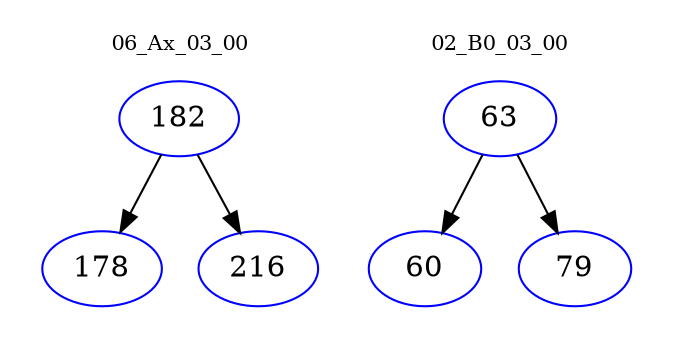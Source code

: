 digraph{
subgraph cluster_0 {
color = white
label = "06_Ax_03_00";
fontsize=10;
T0_182 [label="182", color="blue"]
T0_182 -> T0_178 [color="black"]
T0_178 [label="178", color="blue"]
T0_182 -> T0_216 [color="black"]
T0_216 [label="216", color="blue"]
}
subgraph cluster_1 {
color = white
label = "02_B0_03_00";
fontsize=10;
T1_63 [label="63", color="blue"]
T1_63 -> T1_60 [color="black"]
T1_60 [label="60", color="blue"]
T1_63 -> T1_79 [color="black"]
T1_79 [label="79", color="blue"]
}
}
